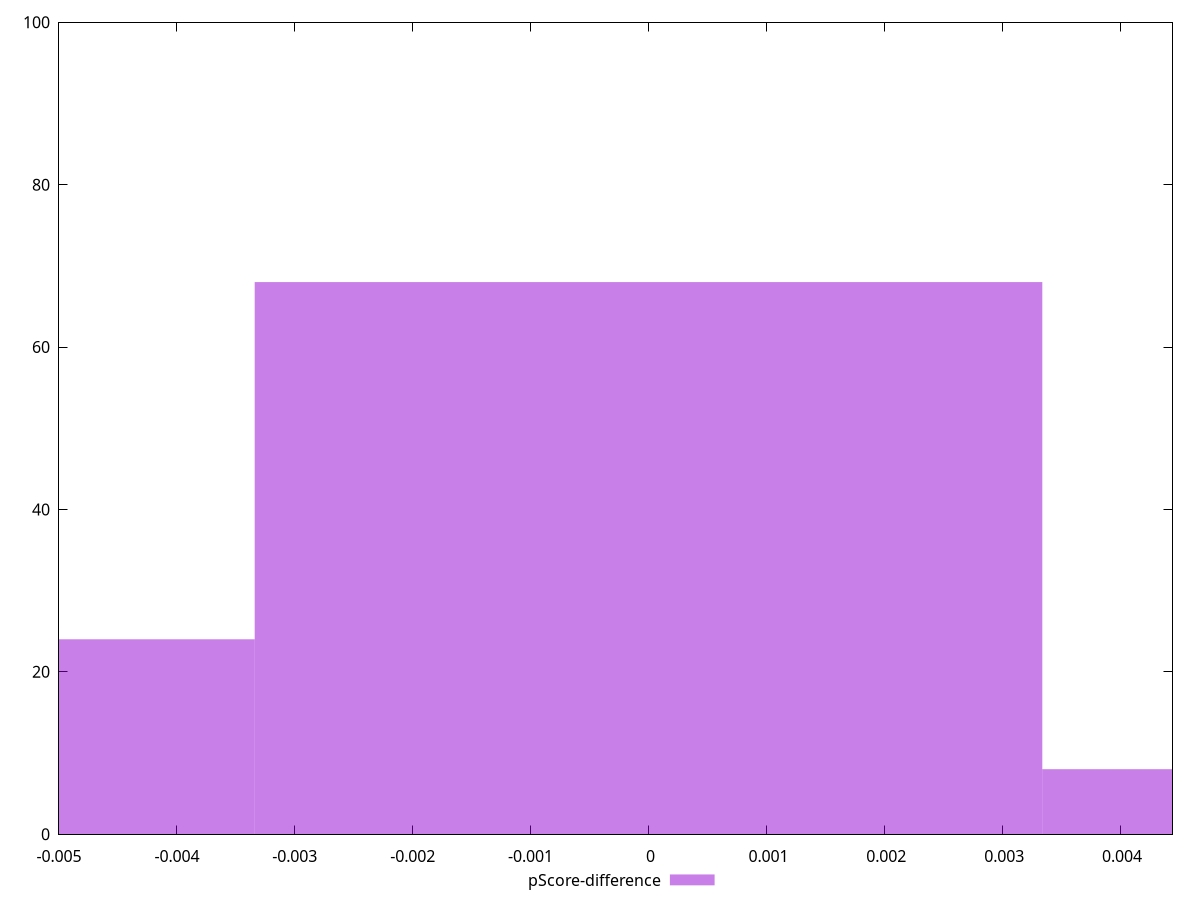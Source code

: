 reset

$pScoreDifference <<EOF
-0.006680418895602987 24
0 68
0.006680418895602987 8
EOF

set key outside below
set boxwidth 0.006680418895602987
set xrange [-0.0050000000000000044:0.004444444444444473]
set yrange [0:100]
set trange [0:100]
set style fill transparent solid 0.5 noborder
set terminal svg size 640, 490 enhanced background rgb 'white'
set output "report_00018_2021-02-10T15-25-16.877Z/render-blocking-resources/samples/pages+cached+noadtech/pScore-difference/histogram.svg"

plot $pScoreDifference title "pScore-difference" with boxes

reset
